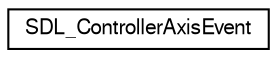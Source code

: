 digraph "Graphical Class Hierarchy"
{
  edge [fontname="FreeSans",fontsize="10",labelfontname="FreeSans",labelfontsize="10"];
  node [fontname="FreeSans",fontsize="10",shape=record];
  rankdir="LR";
  Node1 [label="SDL_ControllerAxisEvent",height=0.2,width=0.4,color="black", fillcolor="white", style="filled",URL="$da/d9e/struct_s_d_l___controller_axis_event.html",tooltip="Game controller axis motion event structure (event.caxis.*) "];
}

